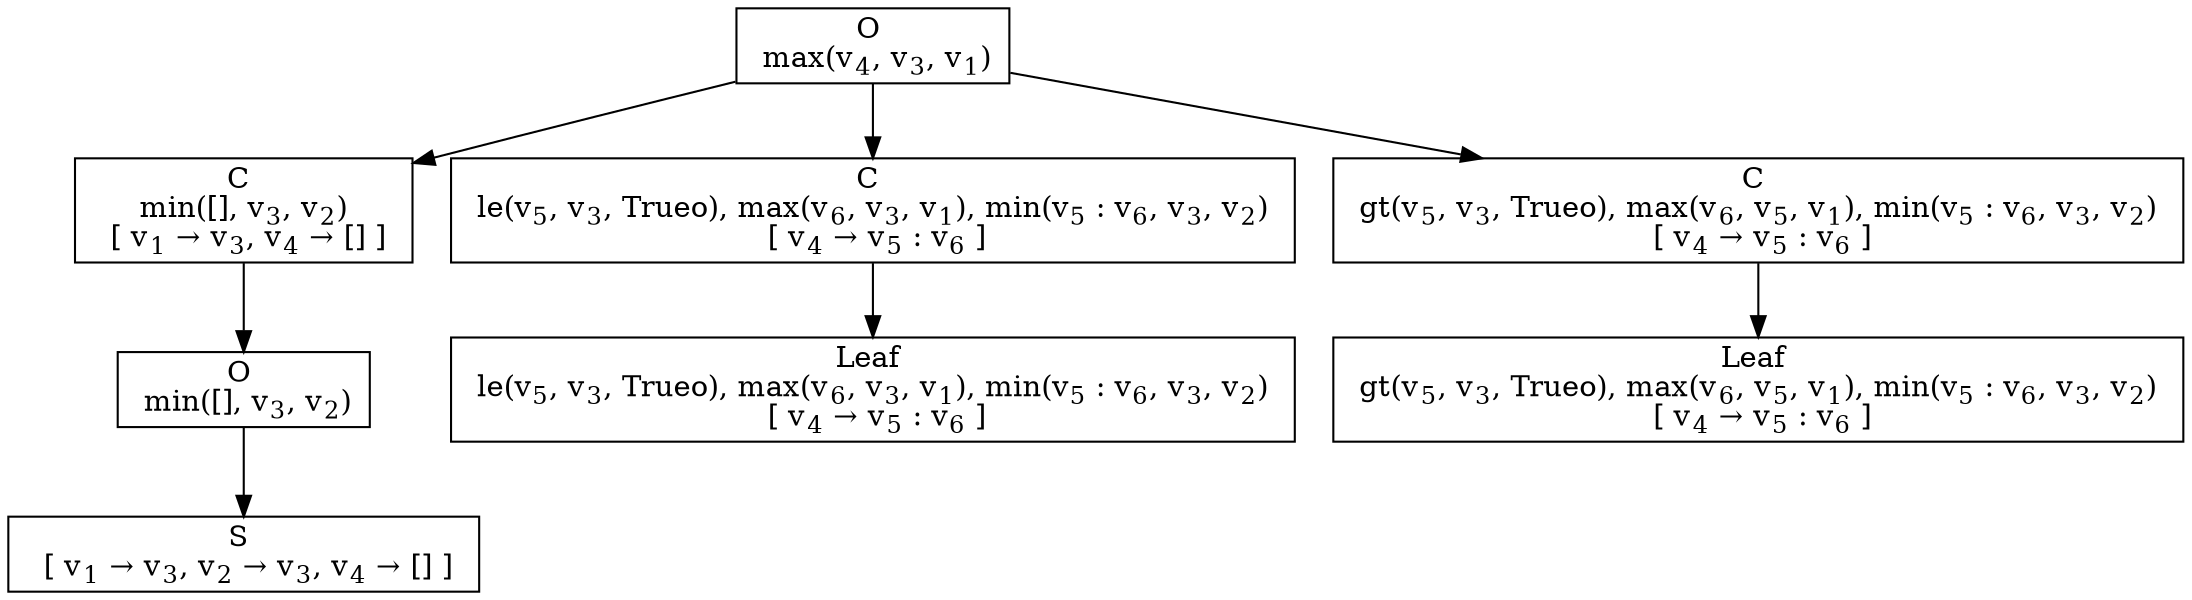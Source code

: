 digraph {
    graph [rankdir=TB
          ,bgcolor=transparent];
    node [shape=box
         ,fillcolor=white
         ,style=filled];
    0 [label=<O <BR/> max(v<SUB>4</SUB>, v<SUB>3</SUB>, v<SUB>1</SUB>)>];
    1 [label=<C <BR/> min([], v<SUB>3</SUB>, v<SUB>2</SUB>) <BR/>  [ v<SUB>1</SUB> &rarr; v<SUB>3</SUB>, v<SUB>4</SUB> &rarr; [] ] >];
    2 [label=<C <BR/> le(v<SUB>5</SUB>, v<SUB>3</SUB>, Trueo), max(v<SUB>6</SUB>, v<SUB>3</SUB>, v<SUB>1</SUB>), min(v<SUB>5</SUB> : v<SUB>6</SUB>, v<SUB>3</SUB>, v<SUB>2</SUB>) <BR/>  [ v<SUB>4</SUB> &rarr; v<SUB>5</SUB> : v<SUB>6</SUB> ] >];
    3 [label=<C <BR/> gt(v<SUB>5</SUB>, v<SUB>3</SUB>, Trueo), max(v<SUB>6</SUB>, v<SUB>5</SUB>, v<SUB>1</SUB>), min(v<SUB>5</SUB> : v<SUB>6</SUB>, v<SUB>3</SUB>, v<SUB>2</SUB>) <BR/>  [ v<SUB>4</SUB> &rarr; v<SUB>5</SUB> : v<SUB>6</SUB> ] >];
    4 [label=<O <BR/> min([], v<SUB>3</SUB>, v<SUB>2</SUB>)>];
    5 [label=<S <BR/>  [ v<SUB>1</SUB> &rarr; v<SUB>3</SUB>, v<SUB>2</SUB> &rarr; v<SUB>3</SUB>, v<SUB>4</SUB> &rarr; [] ] >];
    6 [label=<Leaf <BR/> le(v<SUB>5</SUB>, v<SUB>3</SUB>, Trueo), max(v<SUB>6</SUB>, v<SUB>3</SUB>, v<SUB>1</SUB>), min(v<SUB>5</SUB> : v<SUB>6</SUB>, v<SUB>3</SUB>, v<SUB>2</SUB>) <BR/>  [ v<SUB>4</SUB> &rarr; v<SUB>5</SUB> : v<SUB>6</SUB> ] >];
    7 [label=<Leaf <BR/> gt(v<SUB>5</SUB>, v<SUB>3</SUB>, Trueo), max(v<SUB>6</SUB>, v<SUB>5</SUB>, v<SUB>1</SUB>), min(v<SUB>5</SUB> : v<SUB>6</SUB>, v<SUB>3</SUB>, v<SUB>2</SUB>) <BR/>  [ v<SUB>4</SUB> &rarr; v<SUB>5</SUB> : v<SUB>6</SUB> ] >];
    0 -> 1 [label=""];
    0 -> 2 [label=""];
    0 -> 3 [label=""];
    1 -> 4 [label=""];
    2 -> 6 [label=""];
    3 -> 7 [label=""];
    4 -> 5 [label=""];
}